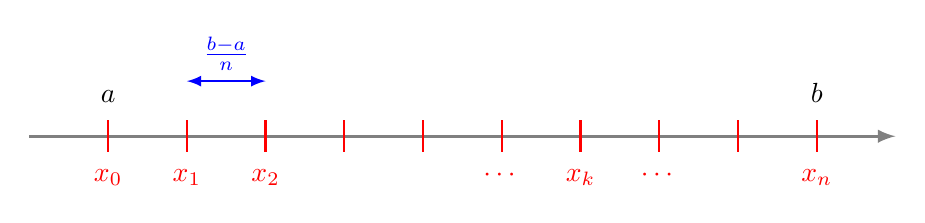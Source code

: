 \begin{tikzpicture}

      \draw[->,>=latex, very thick,gray] (-1,0)--(10,0);
 
  \foreach \x in {0,...,9}{
       \draw[red,thick] (\x,0.2)--(\x,-0.2);
}
       \node[above] at (0,0.3)  {$a$};
       \node[above] at (9,0.3)  {$b$};

       \node[below,red] at (0,-0.3)  {$x_0$};
       \node[below,red] at (1,-0.3)  {$x_1$};
       \node[below,red] at (2,-0.3)  {$x_2$};

       \node[below,red] at (5,-0.3)  {$\cdots$};
       \node[below,red] at (6,-0.3)  {$x_k$};
       \node[below,red] at (7,-0.3)  {$\cdots$};
       
       \node[below,red] at (9,-0.3)  {$x_n$};

      \draw[<->,>=latex,blue,thick] (1,0.7)--(2,0.7) node[above,midway] {$\frac{b-a}{n}$};


\end{tikzpicture}